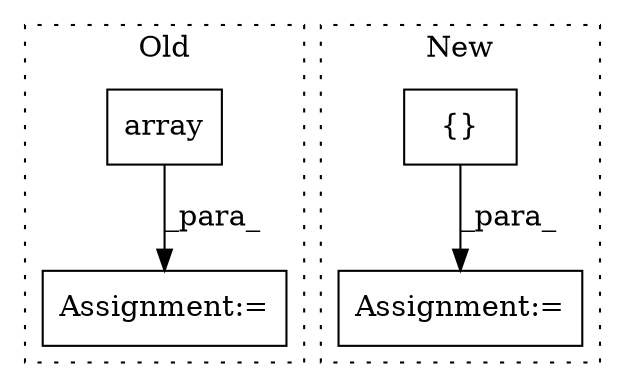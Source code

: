 digraph G {
subgraph cluster0 {
1 [label="array" a="32" s="1265,1340" l="6,1" shape="box"];
4 [label="Assignment:=" a="7" s="1261" l="1" shape="box"];
label = "Old";
style="dotted";
}
subgraph cluster1 {
2 [label="{}" a="4" s="7284" l="2" shape="box"];
3 [label="Assignment:=" a="7" s="7274" l="1" shape="box"];
label = "New";
style="dotted";
}
1 -> 4 [label="_para_"];
2 -> 3 [label="_para_"];
}